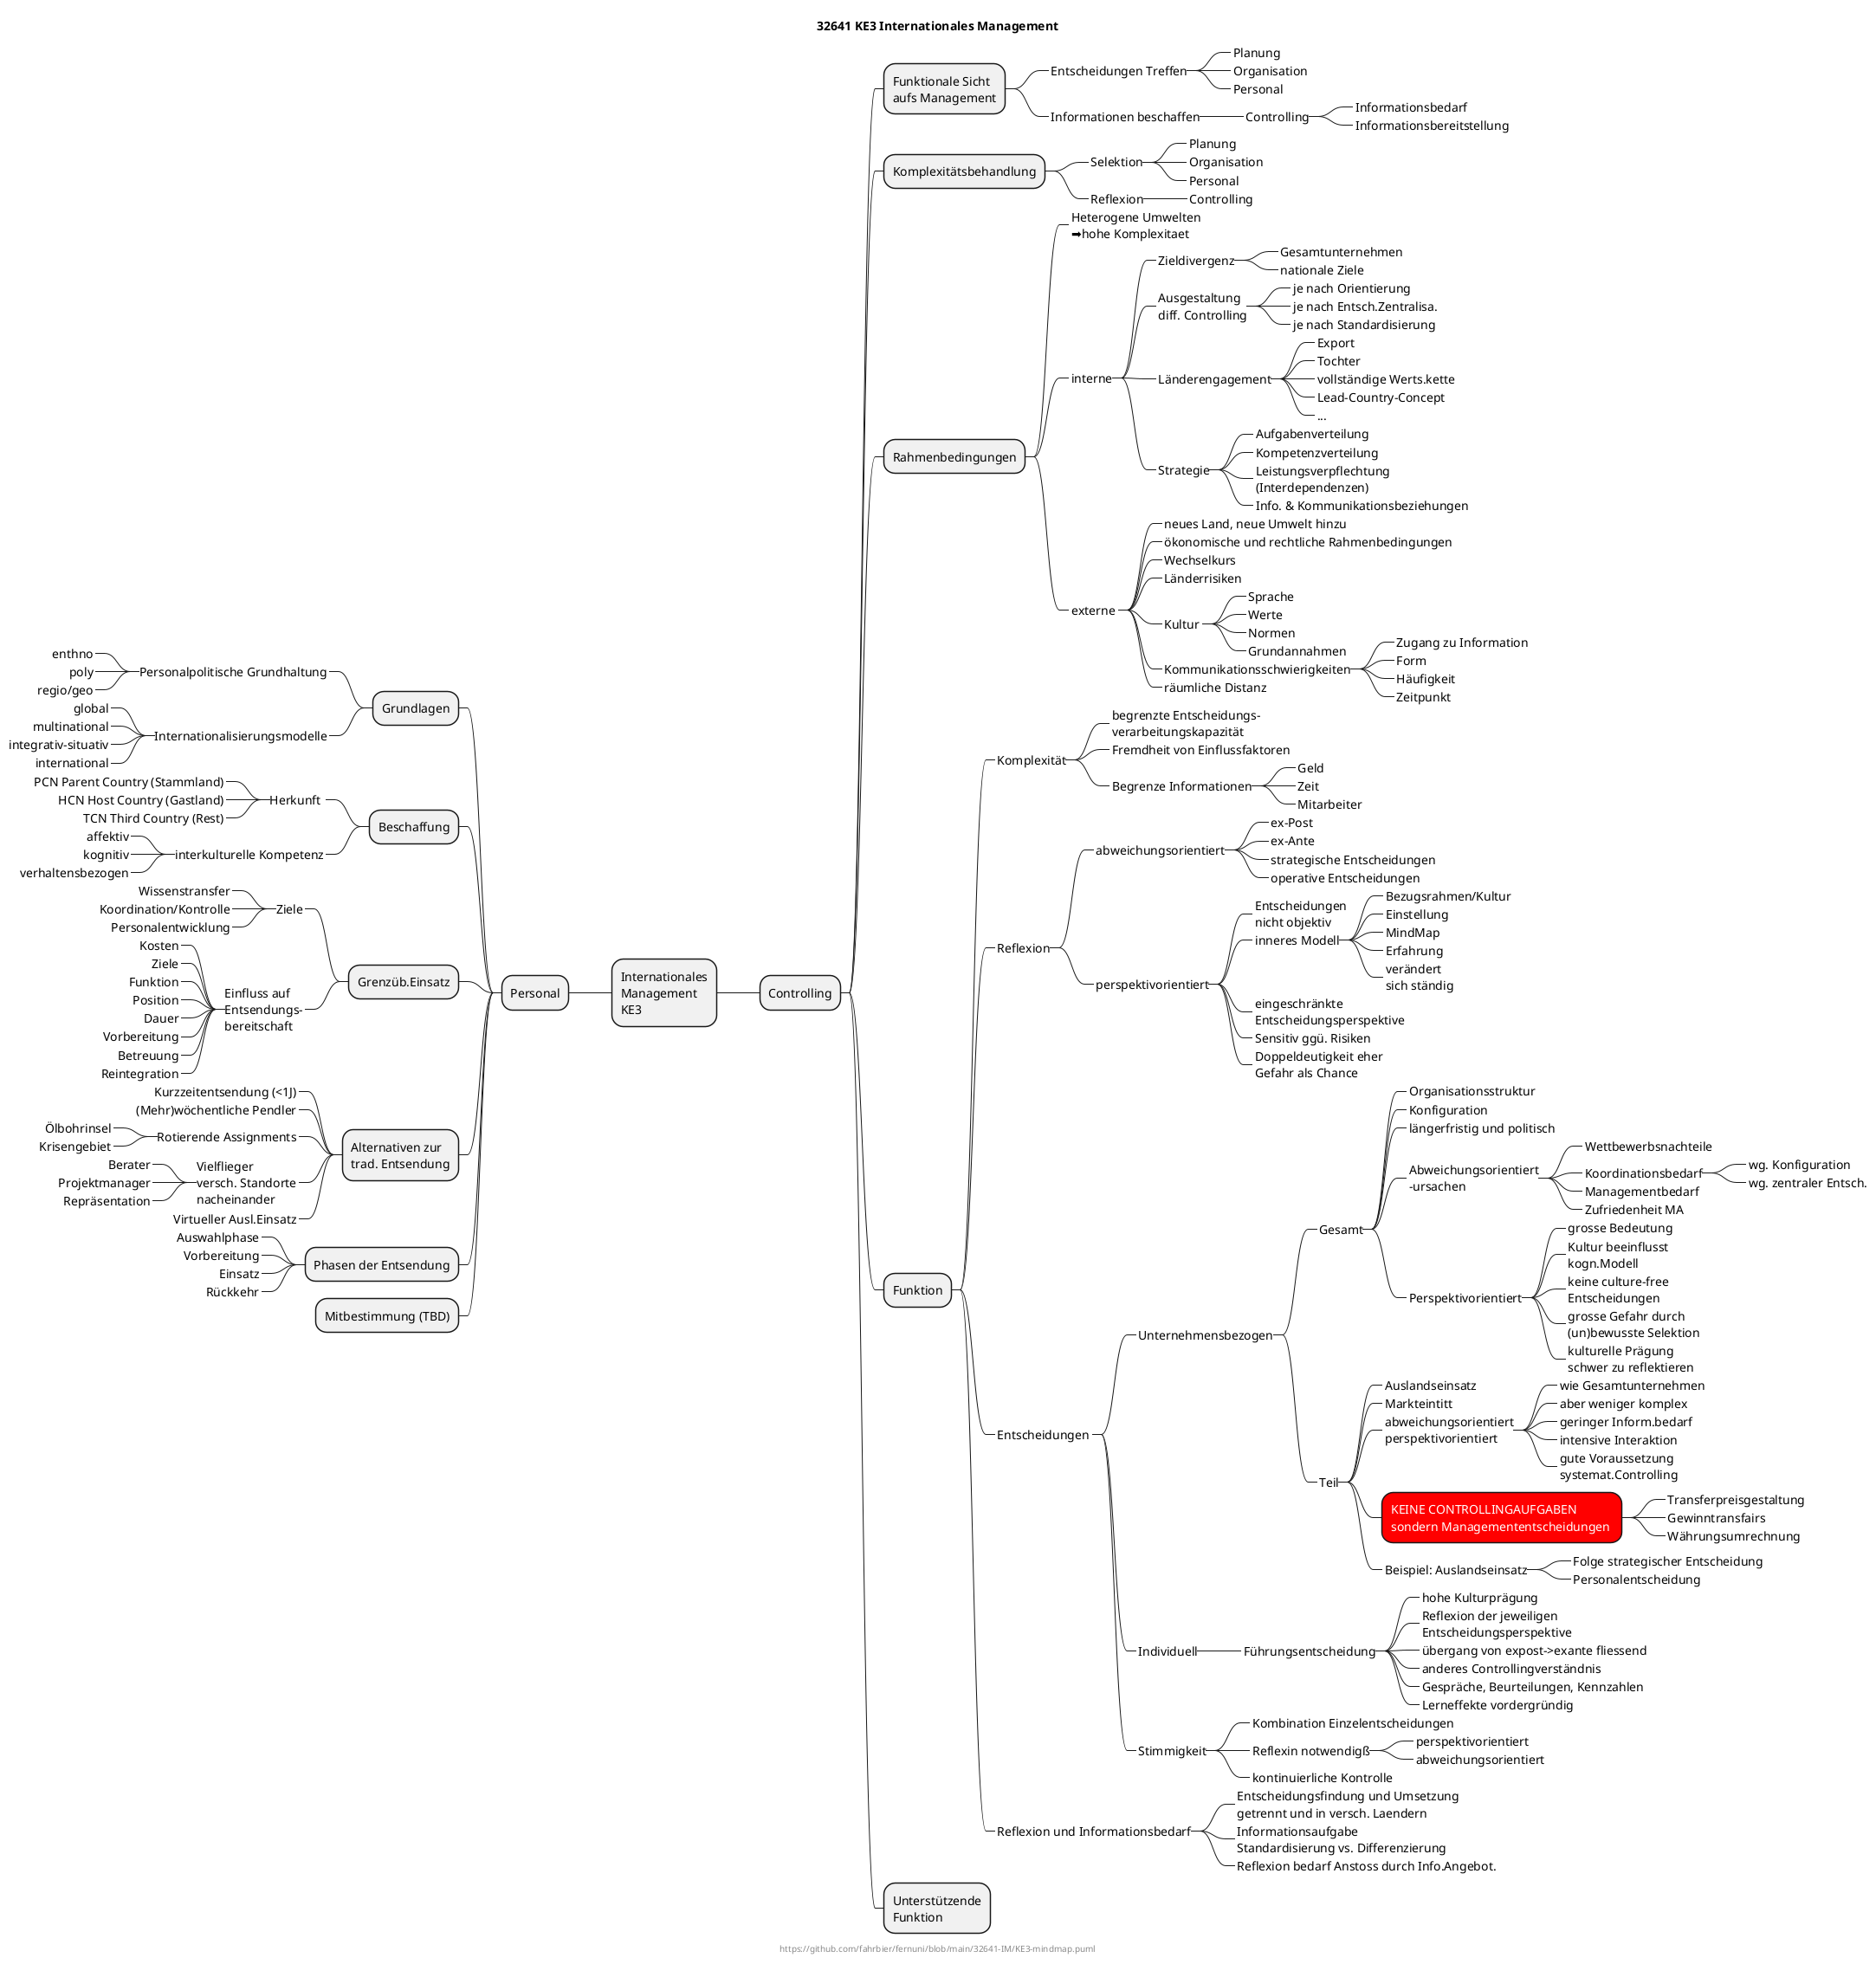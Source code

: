 @startmindmap
title 32641 KE3 Internationales Management
center footer https://github.com/fahrbier/fernuni/blob/main/32641-IM/KE3-mindmap.puml


<style>
mindmapDiagram {
  .achtung {
    FontColor white
    BackgroundColor red
  }
}
</style>

+ Internationales\nManagement\nKE3
-- Personal
--- Grundlagen
----_ Personalpolitische Grundhaltung
-----_ enthno
-----_ poly
-----_ regio/geo
----_ Internationalisierungsmodelle
-----_ global
-----_ multinational
-----_ integrativ-situativ
-----_ international
--- Beschaffung
----_ Herkunft 
-----_ PCN Parent Country (Stammland)
-----_ HCN Host Country (Gastland)
-----_ TCN Third Country (Rest)
----_ interkulturelle Kompetenz
-----_ affektiv
-----_ kognitiv
-----_ verhaltensbezogen
--- Grenzüb.Einsatz
----_ Ziele
-----_ Wissenstransfer
-----_ Koordination/Kontrolle
-----_ Personalentwicklung
----_ Einfluss auf\nEntsendungs-\nbereitschaft
-----_ Kosten
-----_ Ziele
-----_ Funktion
-----_ Position
-----_ Dauer
-----_ Vorbereitung
-----_ Betreuung
-----_ Reintegration
--- Alternativen zur\ntrad. Entsendung
----_ Kurzzeitentsendung (<1J)
----_ (Mehr)wöchentliche Pendler
----_ Rotierende Assignments
-----_ Ölbohrinsel
-----_ Krisengebiet
----_ Vielflieger\nversch. Standorte\nnacheinander
-----_  Berater
-----_  Projektmanager
-----_  Repräsentation
----_ Virtueller Ausl.Einsatz
--- Phasen der Entsendung
----_ Auswahlphase
----_ Vorbereitung
----_ Einsatz
----_ Rückkehr
--- Mitbestimmung (TBD)
++ Controlling
+++ Funktionale Sicht\naufs Management
++++_ Entscheidungen Treffen
+++++_ Planung
+++++_ Organisation
+++++_ Personal
++++_ Informationen beschaffen
+++++_ Controlling
++++++_ Informationsbedarf
++++++_ Informationsbereitstellung
+++ Komplexitätsbehandlung
++++_ Selektion
+++++_ Planung
+++++_ Organisation
+++++_ Personal
++++_ Reflexion
+++++_ Controlling
+++ Rahmenbedingungen
++++_ Heterogene Umwelten\n➡hohe Komplexitaet
++++_ interne
+++++_ Zieldivergenz
++++++_ Gesamtunternehmen
++++++_ nationale Ziele
+++++_ Ausgestaltung\ndiff. Controlling
++++++_ je nach Orientierung
++++++_ je nach Entsch.Zentralisa.
++++++_ je nach Standardisierung
+++++_ Länderengagement
++++++_ Export
++++++_ Tochter
++++++_ vollständige Werts.kette
++++++_ Lead-Country-Concept 
++++++_ ...
+++++_ Strategie
++++++_ Aufgabenverteilung
++++++_ Kompetenzverteilung
++++++_ Leistungsverpflechtung\n(Interdependenzen) 
++++++_ Info. & Kommunikationsbeziehungen
++++_ externe 
+++++_ neues Land, neue Umwelt hinzu
+++++_ ökonomische und rechtliche Rahmenbedingungen
+++++_ Wechselkurs
+++++_ Länderrisiken
+++++_ Kultur 
++++++_ Sprache
++++++_ Werte
++++++_ Normen
++++++_ Grundannahmen
+++++_ Kommunikationsschwierigkeiten
++++++_ Zugang zu Information
++++++_ Form 
++++++_ Häufigkeit
++++++_ Zeitpunkt
+++++_ räumliche Distanz
+++ Funktion
++++_ Komplexität
+++++_ begrenzte Entscheidungs-\nverarbeitungskapazität
+++++_ Fremdheit von Einflussfaktoren
+++++_ Begrenze Informationen
++++++_ Geld
++++++_ Zeit
++++++_ Mitarbeiter
++++_ Reflexion
+++++_ abweichungsorientiert
++++++_ ex-Post 
++++++_ ex-Ante 

++++++_ strategische Entscheidungen
++++++_ operative Entscheidungen
+++++_ perspektivorientiert
++++++_ Entscheidungen\nnicht objektiv
++++++_ inneres Modell
+++++++_ Bezugsrahmen/Kultur        
+++++++_ Einstellung
+++++++_ MindMap
+++++++_ Erfahrung
+++++++_ verändert\nsich ständig

++++++_ eingeschränkte\nEntscheidungsperspektive
++++++_ Sensitiv ggü. Risiken
++++++_ Doppeldeutigkeit eher\nGefahr als Chance

++++_ Entscheidungen 
+++++_ Unternehmensbezogen
++++++_ Gesamt
+++++++_ Organisationsstruktur
+++++++_ Konfiguration
+++++++_ längerfristig und politisch

+++++++_ Abweichungsorientiert\n-ursachen
++++++++_ Wettbewerbsnachteile
++++++++_ Koordinationsbedarf
+++++++++_ wg. Konfiguration
+++++++++_ wg. zentraler Entsch.
++++++++_ Managementbedarf
++++++++_ Zufriedenheit MA

+++++++_ Perspektivorientiert
++++++++_ grosse Bedeutung
++++++++_ Kultur beeinflusst\nkogn.Modell
++++++++_ keine culture-free\nEntscheidungen
++++++++_ grosse Gefahr durch\n(un)bewusste Selektion
++++++++_ kulturelle Prägung\nschwer zu reflektieren




++++++_ Teil
+++++++_ Auslandseinsatz
+++++++_ Markteintitt
+++++++_ abweichungsorientiert\nperspektivorientiert
++++++++_ wie Gesamtunternehmen
++++++++_ aber weniger komplex
++++++++_ geringer Inform.bedarf
++++++++_ intensive Interaktion
++++++++_ gute Voraussetzung\nsystemat.Controlling
+++++++ KEINE CONTROLLINGAUFGABEN\nsondern Managemententscheidungen <<achtung>>
++++++++_ Transferpreisgestaltung
++++++++_ Gewinntransfairs
++++++++_ Währungsumrechnung
+++++++_ Beispiel: Auslandseinsatz
++++++++_ Folge strategischer Entscheidung
++++++++_ Personalentscheidung






+++++_ Individuell
++++++_ Führungsentscheidung
+++++++_ hohe Kulturprägung 
+++++++_ Reflexion der jeweiligen\nEntscheidungsperspektive 
+++++++_ übergang von expost->exante fliessend
+++++++_ anderes Controllingverständnis
+++++++_ Gespräche, Beurteilungen, Kennzahlen
+++++++_ Lerneffekte vordergründig

+++++_ Stimmigkeit
++++++_ Kombination Einzelentscheidungen
++++++_ Reflexin notwendigß
+++++++_ perspektivorientiert
+++++++_ abweichungsorientiert
++++++_ kontinuierliche Kontrolle

++++_ Reflexion und Informationsbedarf
+++++_ Entscheidungsfindung und Umsetzung\ngetrennt und in versch. Laendern
+++++_ Informationsaufgabe\nStandardisierung vs. Differenzierung
+++++_ Reflexion bedarf Anstoss durch Info.Angebot.

+++ Unterstützende\nFunktion


@endmindmap
